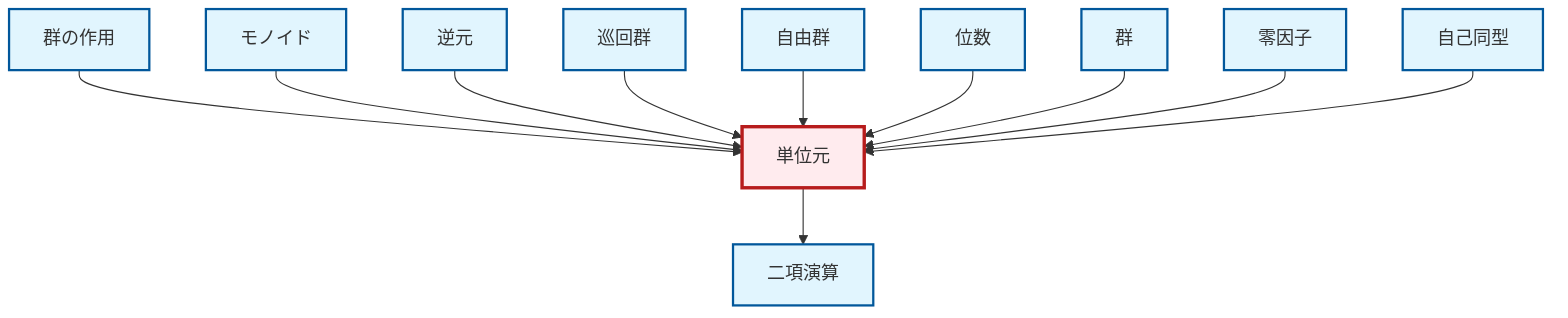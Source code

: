 graph TD
    classDef definition fill:#e1f5fe,stroke:#01579b,stroke-width:2px
    classDef theorem fill:#f3e5f5,stroke:#4a148c,stroke-width:2px
    classDef axiom fill:#fff3e0,stroke:#e65100,stroke-width:2px
    classDef example fill:#e8f5e9,stroke:#1b5e20,stroke-width:2px
    classDef current fill:#ffebee,stroke:#b71c1c,stroke-width:3px
    def-zero-divisor["零因子"]:::definition
    def-order["位数"]:::definition
    def-identity-element["単位元"]:::definition
    def-inverse-element["逆元"]:::definition
    def-monoid["モノイド"]:::definition
    def-group-action["群の作用"]:::definition
    def-automorphism["自己同型"]:::definition
    def-cyclic-group["巡回群"]:::definition
    def-group["群"]:::definition
    def-free-group["自由群"]:::definition
    def-binary-operation["二項演算"]:::definition
    def-group-action --> def-identity-element
    def-identity-element --> def-binary-operation
    def-monoid --> def-identity-element
    def-inverse-element --> def-identity-element
    def-cyclic-group --> def-identity-element
    def-free-group --> def-identity-element
    def-order --> def-identity-element
    def-group --> def-identity-element
    def-zero-divisor --> def-identity-element
    def-automorphism --> def-identity-element
    class def-identity-element current